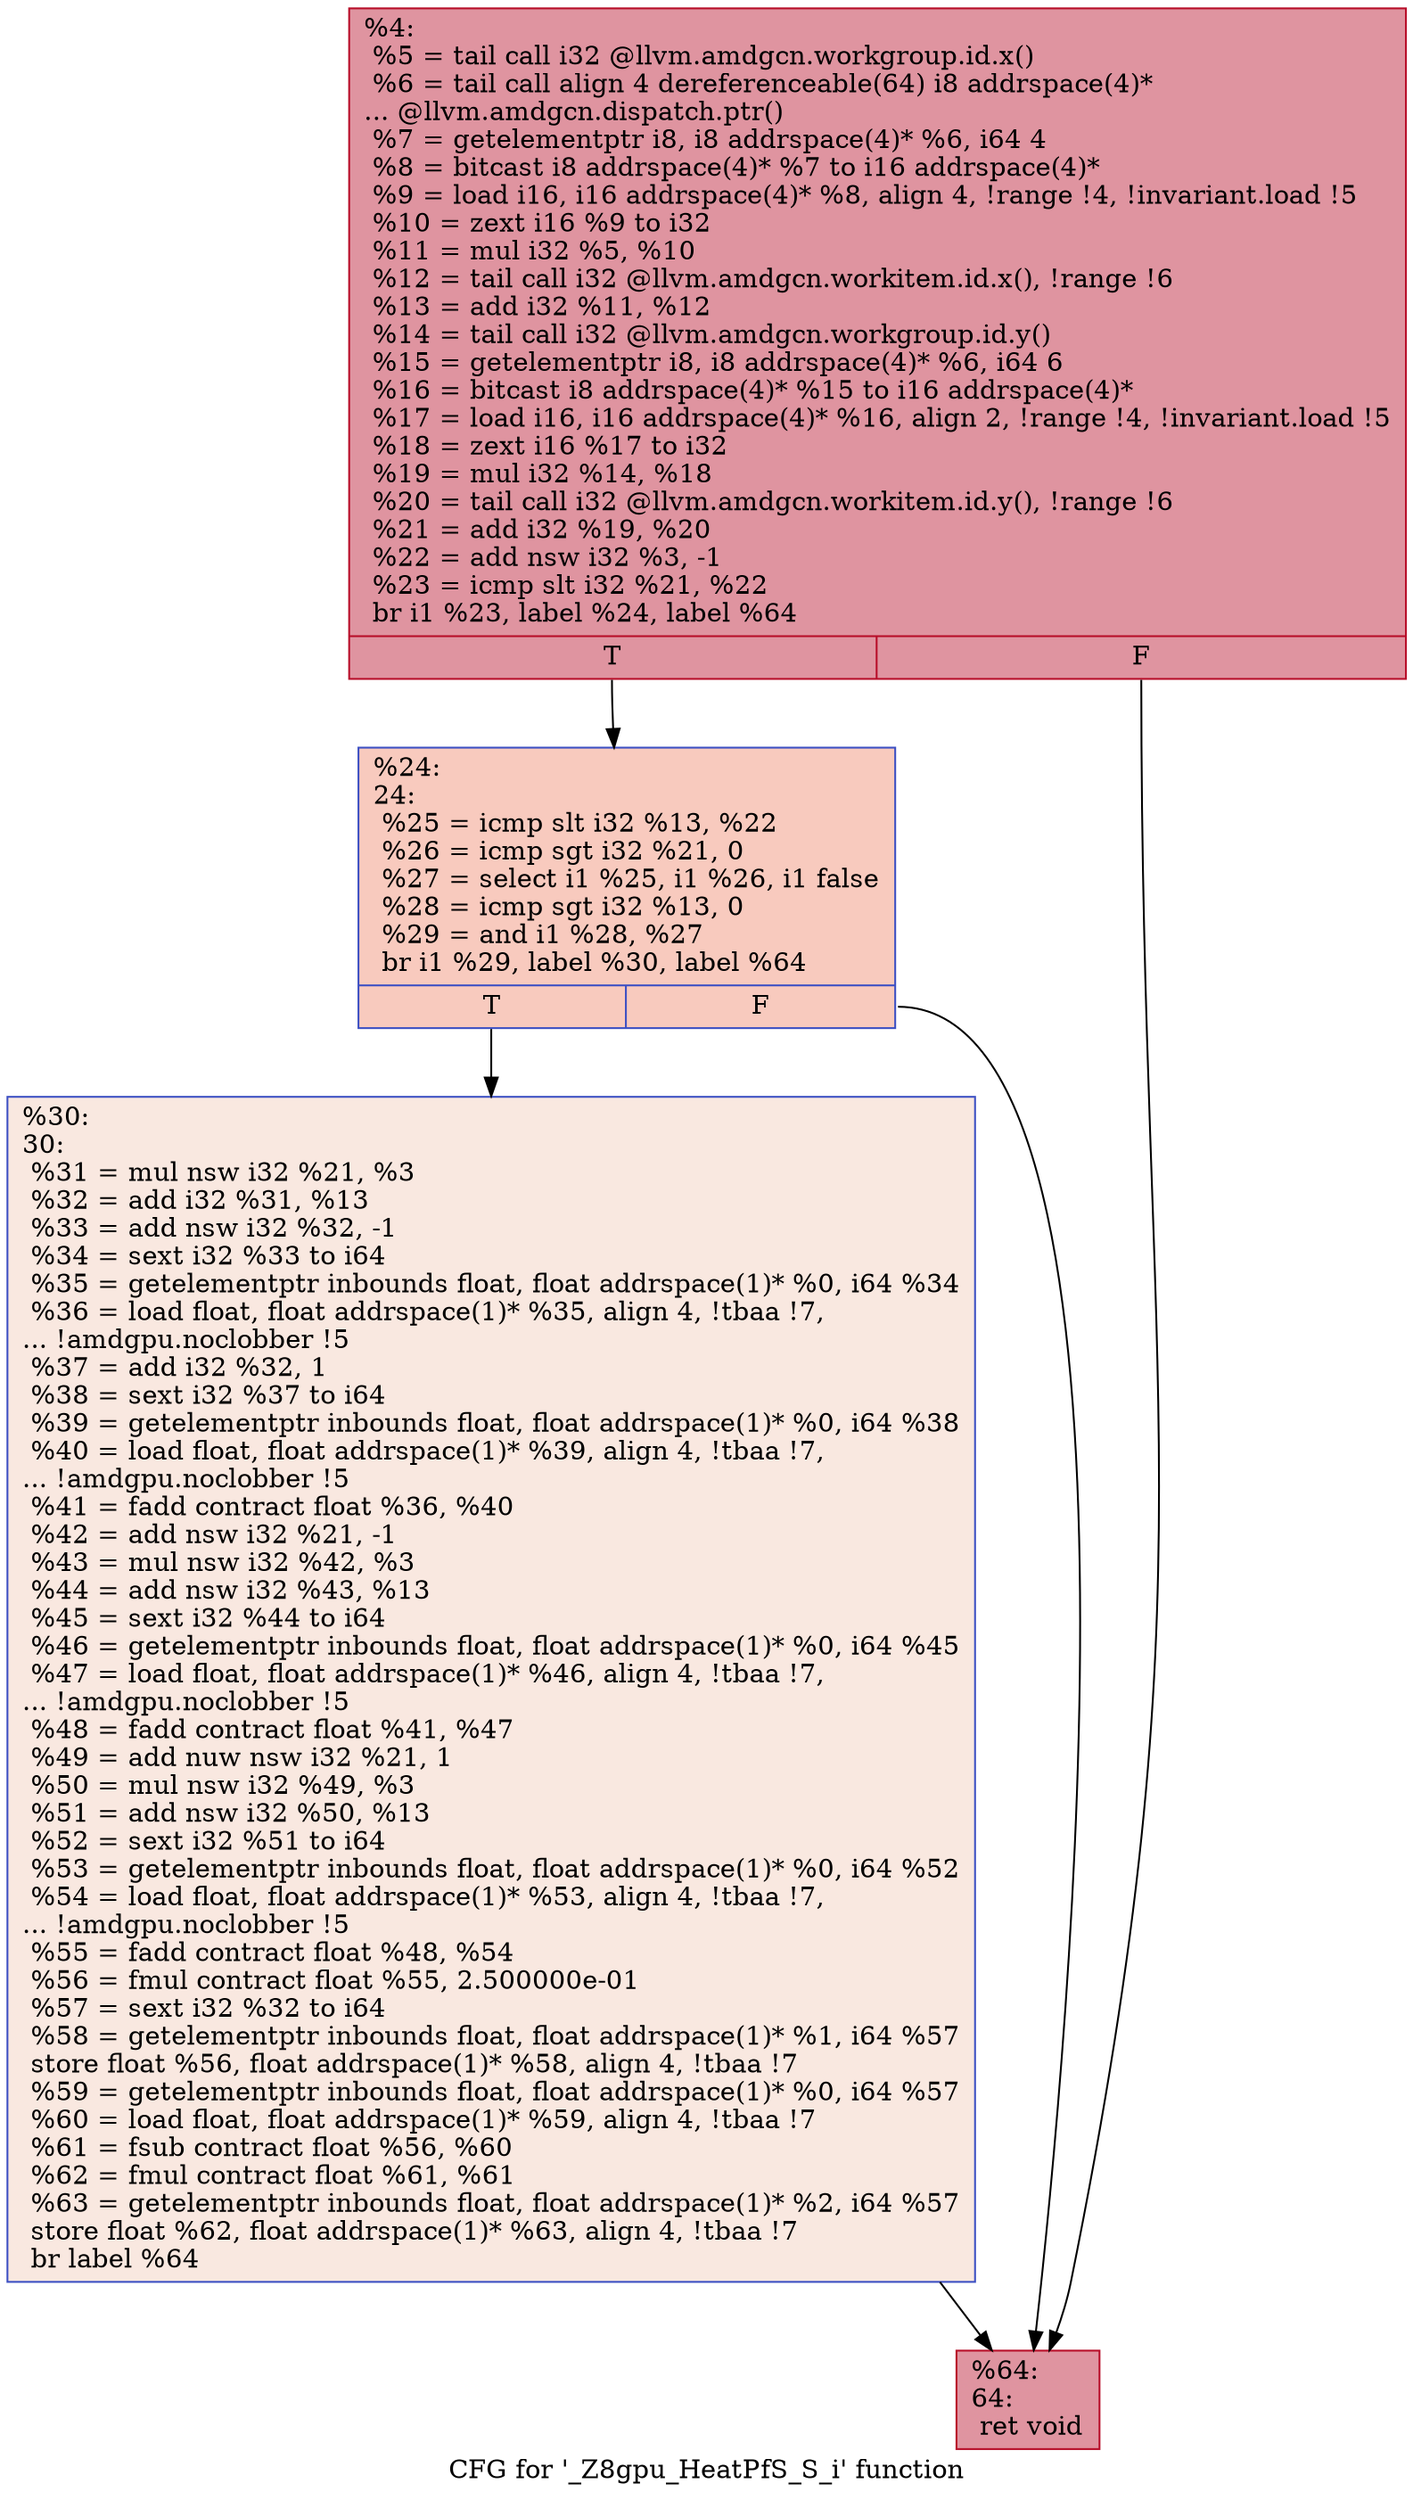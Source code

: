 digraph "CFG for '_Z8gpu_HeatPfS_S_i' function" {
	label="CFG for '_Z8gpu_HeatPfS_S_i' function";

	Node0x61df930 [shape=record,color="#b70d28ff", style=filled, fillcolor="#b70d2870",label="{%4:\l  %5 = tail call i32 @llvm.amdgcn.workgroup.id.x()\l  %6 = tail call align 4 dereferenceable(64) i8 addrspace(4)*\l... @llvm.amdgcn.dispatch.ptr()\l  %7 = getelementptr i8, i8 addrspace(4)* %6, i64 4\l  %8 = bitcast i8 addrspace(4)* %7 to i16 addrspace(4)*\l  %9 = load i16, i16 addrspace(4)* %8, align 4, !range !4, !invariant.load !5\l  %10 = zext i16 %9 to i32\l  %11 = mul i32 %5, %10\l  %12 = tail call i32 @llvm.amdgcn.workitem.id.x(), !range !6\l  %13 = add i32 %11, %12\l  %14 = tail call i32 @llvm.amdgcn.workgroup.id.y()\l  %15 = getelementptr i8, i8 addrspace(4)* %6, i64 6\l  %16 = bitcast i8 addrspace(4)* %15 to i16 addrspace(4)*\l  %17 = load i16, i16 addrspace(4)* %16, align 2, !range !4, !invariant.load !5\l  %18 = zext i16 %17 to i32\l  %19 = mul i32 %14, %18\l  %20 = tail call i32 @llvm.amdgcn.workitem.id.y(), !range !6\l  %21 = add i32 %19, %20\l  %22 = add nsw i32 %3, -1\l  %23 = icmp slt i32 %21, %22\l  br i1 %23, label %24, label %64\l|{<s0>T|<s1>F}}"];
	Node0x61df930:s0 -> Node0x61e3320;
	Node0x61df930:s1 -> Node0x61e33b0;
	Node0x61e3320 [shape=record,color="#3d50c3ff", style=filled, fillcolor="#ef886b70",label="{%24:\l24:                                               \l  %25 = icmp slt i32 %13, %22\l  %26 = icmp sgt i32 %21, 0\l  %27 = select i1 %25, i1 %26, i1 false\l  %28 = icmp sgt i32 %13, 0\l  %29 = and i1 %28, %27\l  br i1 %29, label %30, label %64\l|{<s0>T|<s1>F}}"];
	Node0x61e3320:s0 -> Node0x61e3840;
	Node0x61e3320:s1 -> Node0x61e33b0;
	Node0x61e3840 [shape=record,color="#3d50c3ff", style=filled, fillcolor="#f1ccb870",label="{%30:\l30:                                               \l  %31 = mul nsw i32 %21, %3\l  %32 = add i32 %31, %13\l  %33 = add nsw i32 %32, -1\l  %34 = sext i32 %33 to i64\l  %35 = getelementptr inbounds float, float addrspace(1)* %0, i64 %34\l  %36 = load float, float addrspace(1)* %35, align 4, !tbaa !7,\l... !amdgpu.noclobber !5\l  %37 = add i32 %32, 1\l  %38 = sext i32 %37 to i64\l  %39 = getelementptr inbounds float, float addrspace(1)* %0, i64 %38\l  %40 = load float, float addrspace(1)* %39, align 4, !tbaa !7,\l... !amdgpu.noclobber !5\l  %41 = fadd contract float %36, %40\l  %42 = add nsw i32 %21, -1\l  %43 = mul nsw i32 %42, %3\l  %44 = add nsw i32 %43, %13\l  %45 = sext i32 %44 to i64\l  %46 = getelementptr inbounds float, float addrspace(1)* %0, i64 %45\l  %47 = load float, float addrspace(1)* %46, align 4, !tbaa !7,\l... !amdgpu.noclobber !5\l  %48 = fadd contract float %41, %47\l  %49 = add nuw nsw i32 %21, 1\l  %50 = mul nsw i32 %49, %3\l  %51 = add nsw i32 %50, %13\l  %52 = sext i32 %51 to i64\l  %53 = getelementptr inbounds float, float addrspace(1)* %0, i64 %52\l  %54 = load float, float addrspace(1)* %53, align 4, !tbaa !7,\l... !amdgpu.noclobber !5\l  %55 = fadd contract float %48, %54\l  %56 = fmul contract float %55, 2.500000e-01\l  %57 = sext i32 %32 to i64\l  %58 = getelementptr inbounds float, float addrspace(1)* %1, i64 %57\l  store float %56, float addrspace(1)* %58, align 4, !tbaa !7\l  %59 = getelementptr inbounds float, float addrspace(1)* %0, i64 %57\l  %60 = load float, float addrspace(1)* %59, align 4, !tbaa !7\l  %61 = fsub contract float %56, %60\l  %62 = fmul contract float %61, %61\l  %63 = getelementptr inbounds float, float addrspace(1)* %2, i64 %57\l  store float %62, float addrspace(1)* %63, align 4, !tbaa !7\l  br label %64\l}"];
	Node0x61e3840 -> Node0x61e33b0;
	Node0x61e33b0 [shape=record,color="#b70d28ff", style=filled, fillcolor="#b70d2870",label="{%64:\l64:                                               \l  ret void\l}"];
}
